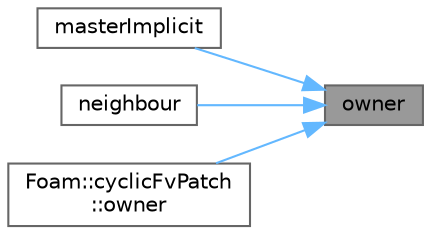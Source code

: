 digraph "owner"
{
 // LATEX_PDF_SIZE
  bgcolor="transparent";
  edge [fontname=Helvetica,fontsize=10,labelfontname=Helvetica,labelfontsize=10];
  node [fontname=Helvetica,fontsize=10,shape=box,height=0.2,width=0.4];
  rankdir="RL";
  Node1 [id="Node000001",label="owner",height=0.2,width=0.4,color="gray40", fillcolor="grey60", style="filled", fontcolor="black",tooltip=" "];
  Node1 -> Node2 [id="edge1_Node000001_Node000002",dir="back",color="steelblue1",style="solid",tooltip=" "];
  Node2 [id="Node000002",label="masterImplicit",height=0.2,width=0.4,color="grey40", fillcolor="white", style="filled",URL="$classFoam_1_1cyclicPolyPatch.html#a3fbde5aca5ecfc8ba808da5263b156cd",tooltip=" "];
  Node1 -> Node3 [id="edge2_Node000001_Node000003",dir="back",color="steelblue1",style="solid",tooltip=" "];
  Node3 [id="Node000003",label="neighbour",height=0.2,width=0.4,color="grey40", fillcolor="white", style="filled",URL="$classFoam_1_1cyclicPolyPatch.html#af0e32b0c5ceace5df659af8cc90e3f8d",tooltip=" "];
  Node1 -> Node4 [id="edge3_Node000001_Node000004",dir="back",color="steelblue1",style="solid",tooltip=" "];
  Node4 [id="Node000004",label="Foam::cyclicFvPatch\l::owner",height=0.2,width=0.4,color="grey40", fillcolor="white", style="filled",URL="$classFoam_1_1cyclicFvPatch.html#a357c5e37e5d7c583fa172625b8c11009",tooltip=" "];
}
